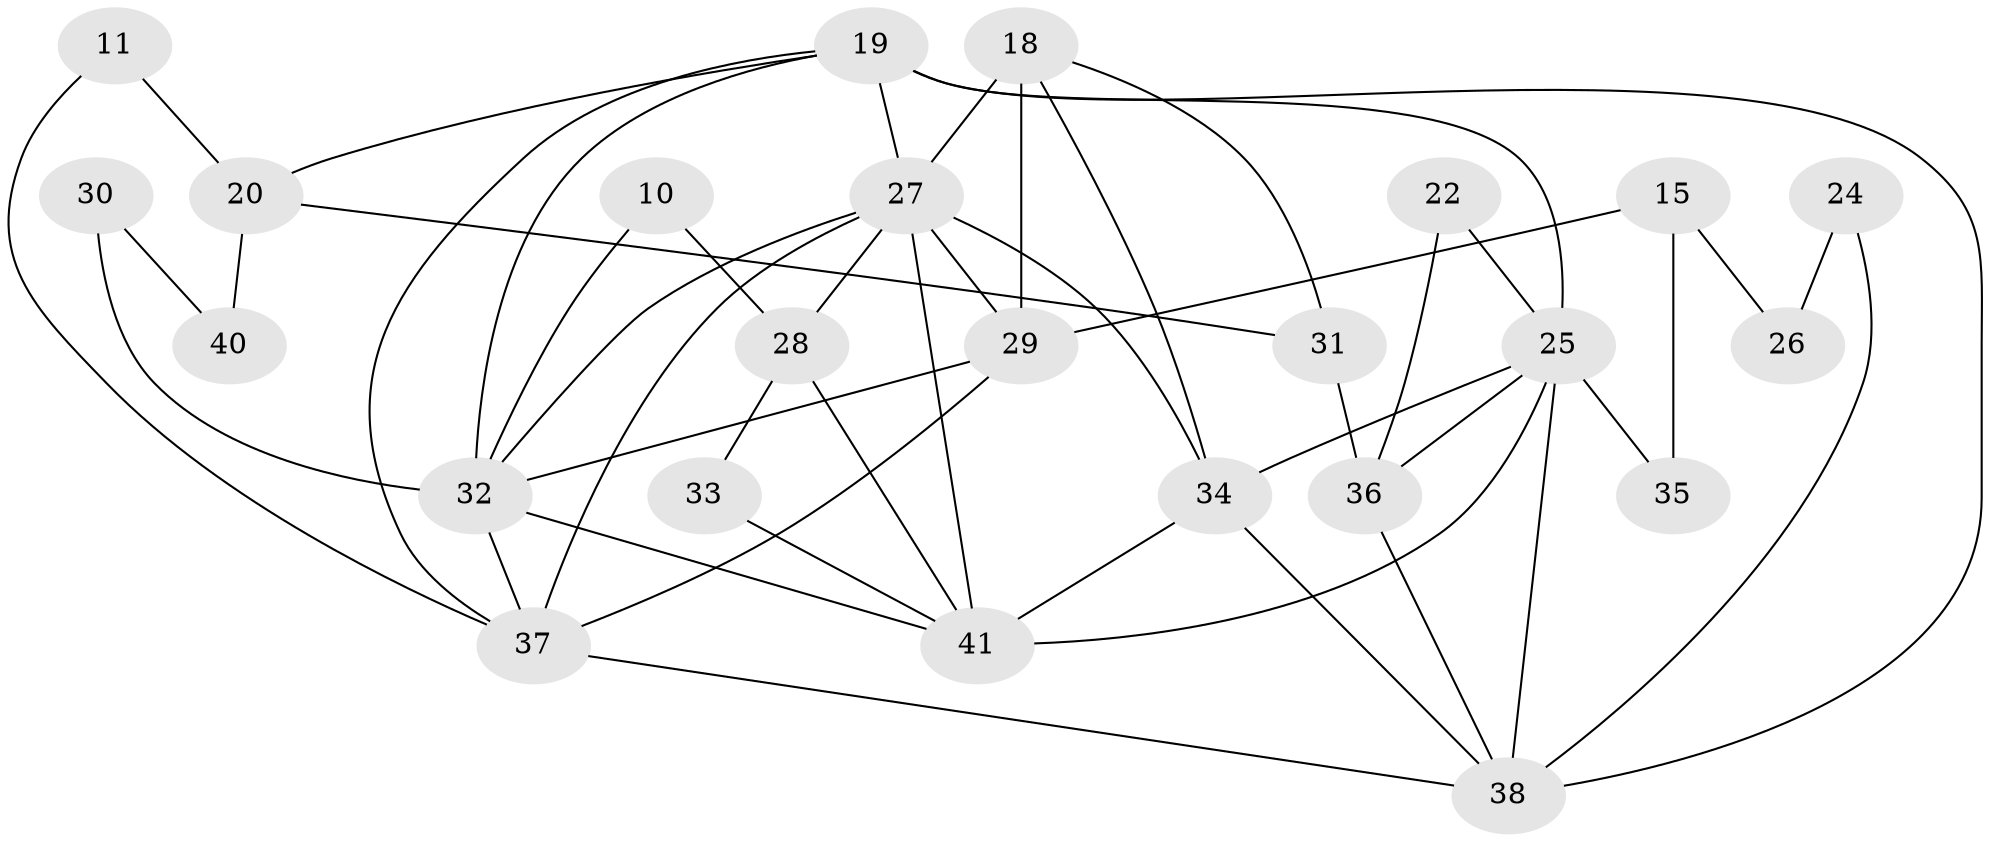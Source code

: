 // original degree distribution, {3: 0.20863309352517986, 1: 0.26618705035971224, 4: 0.1223021582733813, 2: 0.2302158273381295, 0: 0.10071942446043165, 6: 0.014388489208633094, 5: 0.05755395683453238}
// Generated by graph-tools (version 1.1) at 2025/35/03/04/25 23:35:54]
// undirected, 24 vertices, 48 edges
graph export_dot {
  node [color=gray90,style=filled];
  10;
  11;
  15;
  18;
  19;
  20;
  22;
  24;
  25;
  26;
  27;
  28;
  29;
  30;
  31;
  32;
  33;
  34;
  35;
  36;
  37;
  38;
  40;
  41;
  10 -- 28 [weight=1.0];
  10 -- 32 [weight=1.0];
  11 -- 20 [weight=1.0];
  11 -- 37 [weight=1.0];
  15 -- 26 [weight=1.0];
  15 -- 29 [weight=1.0];
  15 -- 35 [weight=1.0];
  18 -- 27 [weight=2.0];
  18 -- 29 [weight=2.0];
  18 -- 31 [weight=1.0];
  18 -- 34 [weight=1.0];
  19 -- 20 [weight=1.0];
  19 -- 25 [weight=1.0];
  19 -- 27 [weight=2.0];
  19 -- 32 [weight=1.0];
  19 -- 37 [weight=1.0];
  19 -- 38 [weight=1.0];
  20 -- 31 [weight=1.0];
  20 -- 40 [weight=1.0];
  22 -- 25 [weight=1.0];
  22 -- 36 [weight=1.0];
  24 -- 26 [weight=1.0];
  24 -- 38 [weight=1.0];
  25 -- 34 [weight=1.0];
  25 -- 35 [weight=2.0];
  25 -- 36 [weight=1.0];
  25 -- 38 [weight=2.0];
  25 -- 41 [weight=1.0];
  27 -- 28 [weight=1.0];
  27 -- 29 [weight=1.0];
  27 -- 32 [weight=1.0];
  27 -- 34 [weight=1.0];
  27 -- 37 [weight=1.0];
  27 -- 41 [weight=2.0];
  28 -- 33 [weight=1.0];
  28 -- 41 [weight=1.0];
  29 -- 32 [weight=1.0];
  29 -- 37 [weight=1.0];
  30 -- 32 [weight=1.0];
  30 -- 40 [weight=1.0];
  31 -- 36 [weight=1.0];
  32 -- 37 [weight=1.0];
  32 -- 41 [weight=1.0];
  33 -- 41 [weight=1.0];
  34 -- 38 [weight=2.0];
  34 -- 41 [weight=1.0];
  36 -- 38 [weight=1.0];
  37 -- 38 [weight=1.0];
}
